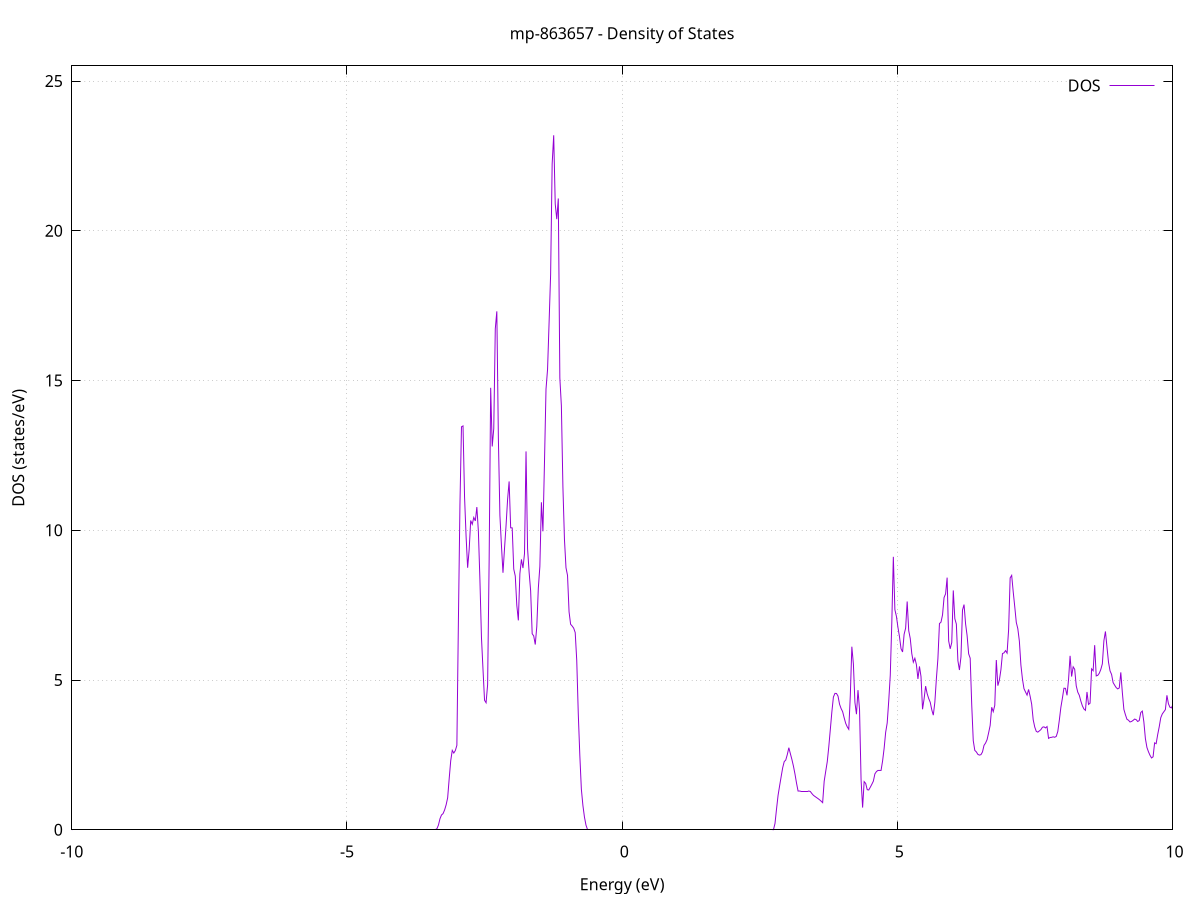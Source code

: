 set title 'mp-863657 - Density of States'
set xlabel 'Energy (eV)'
set ylabel 'DOS (states/eV)'
set grid
set xrange [-10:10]
set yrange [0:25.506]
set xzeroaxis lt -1
set terminal png size 800,600
set output 'mp-863657_dos_gnuplot.png'
plot '-' using 1:2 with lines title 'DOS'
-39.501100 0.000000
-39.473200 0.000000
-39.445300 0.000000
-39.417300 0.000000
-39.389400 0.000000
-39.361500 0.000000
-39.333600 0.000000
-39.305600 0.000000
-39.277700 0.000000
-39.249800 0.000000
-39.221900 0.000000
-39.193900 0.000000
-39.166000 0.000000
-39.138100 0.000000
-39.110200 0.000000
-39.082200 0.000000
-39.054300 0.000000
-39.026400 0.000000
-38.998500 0.000000
-38.970500 0.000000
-38.942600 0.000000
-38.914700 0.000000
-38.886800 0.000000
-38.858800 0.000000
-38.830900 0.000000
-38.803000 0.000000
-38.775100 0.000000
-38.747100 0.000000
-38.719200 0.000000
-38.691300 0.000000
-38.663400 0.000000
-38.635400 0.000000
-38.607500 0.000000
-38.579600 0.000000
-38.551700 0.000000
-38.523700 0.000000
-38.495800 0.000000
-38.467900 0.000000
-38.440000 0.000000
-38.412000 0.000000
-38.384100 0.000000
-38.356200 0.000000
-38.328300 0.000000
-38.300300 0.000000
-38.272400 0.000000
-38.244500 0.000000
-38.216600 0.000000
-38.188600 0.000000
-38.160700 0.000000
-38.132800 0.000000
-38.104900 0.000000
-38.076900 0.000000
-38.049000 0.000000
-38.021100 0.000000
-37.993200 0.000000
-37.965200 0.000000
-37.937300 0.000000
-37.909400 0.000000
-37.881500 0.000000
-37.853500 0.000000
-37.825600 0.000000
-37.797700 0.000000
-37.769800 0.000000
-37.741800 0.000000
-37.713900 0.000000
-37.686000 0.000000
-37.658100 0.000000
-37.630100 0.000000
-37.602200 0.000000
-37.574300 0.000000
-37.546400 0.000000
-37.518400 0.000000
-37.490500 0.000000
-37.462600 0.000000
-37.434700 0.000000
-37.406700 0.000000
-37.378800 0.000000
-37.350900 0.000000
-37.323000 0.000000
-37.295000 0.000000
-37.267100 0.000000
-37.239200 0.000000
-37.211300 0.000000
-37.183300 0.000000
-37.155400 0.000000
-37.127500 0.000000
-37.099600 0.000000
-37.071600 0.000000
-37.043700 0.000000
-37.015800 0.000000
-36.987900 0.000000
-36.959900 227.399100
-36.932000 54.353100
-36.904100 0.000000
-36.876100 0.000000
-36.848200 0.000000
-36.820300 0.000000
-36.792400 0.000000
-36.764400 0.000000
-36.736500 0.000000
-36.708600 0.000000
-36.680700 0.000000
-36.652700 0.000000
-36.624800 0.000000
-36.596900 0.000000
-36.569000 0.000000
-36.541000 0.000000
-36.513100 0.000000
-36.485200 0.000000
-36.457300 0.000000
-36.429300 0.000000
-36.401400 0.000000
-36.373500 0.000000
-36.345600 0.000000
-36.317600 0.000000
-36.289700 0.000000
-36.261800 0.000000
-36.233900 0.000000
-36.205900 0.000000
-36.178000 0.000000
-36.150100 0.000000
-36.122200 0.000000
-36.094200 0.000000
-36.066300 0.000000
-36.038400 0.000000
-36.010500 0.000000
-35.982500 0.000000
-35.954600 0.000000
-35.926700 0.000000
-35.898800 0.000000
-35.870800 0.000000
-35.842900 0.000000
-35.815000 0.000000
-35.787100 0.000000
-35.759100 0.000000
-35.731200 0.000000
-35.703300 0.000000
-35.675400 0.000000
-35.647400 0.000000
-35.619500 0.000000
-35.591600 0.000000
-35.563700 0.000000
-35.535700 0.000000
-35.507800 0.000000
-35.479900 0.000000
-35.452000 0.000000
-35.424000 0.000000
-35.396100 0.000000
-35.368200 0.000000
-35.340300 0.000000
-35.312300 0.000000
-35.284400 0.000000
-35.256500 0.000000
-35.228600 0.000000
-35.200600 0.000000
-35.172700 0.000000
-35.144800 0.000000
-35.116900 0.000000
-35.088900 0.000000
-35.061000 0.000000
-35.033100 0.000000
-35.005200 0.000000
-34.977200 0.000000
-34.949300 0.000000
-34.921400 0.000000
-34.893500 0.000000
-34.865500 0.000000
-34.837600 0.000000
-34.809700 0.000000
-34.781800 0.000000
-34.753800 0.000000
-34.725900 0.000000
-34.698000 0.000000
-34.670100 0.000000
-34.642100 0.000000
-34.614200 0.000000
-34.586300 0.000000
-34.558400 0.000000
-34.530400 0.000000
-34.502500 0.000000
-34.474600 0.000000
-34.446700 0.000000
-34.418700 0.000000
-34.390800 0.000000
-34.362900 0.000000
-34.335000 0.000000
-34.307000 0.000000
-34.279100 0.000000
-34.251200 0.000000
-34.223300 0.000000
-34.195300 0.000000
-34.167400 0.000000
-34.139500 0.000000
-34.111600 0.000000
-34.083600 0.000000
-34.055700 0.000000
-34.027800 0.000000
-33.999900 0.000000
-33.971900 0.000000
-33.944000 0.000000
-33.916100 0.000000
-33.888200 0.000000
-33.860200 0.000000
-33.832300 0.000000
-33.804400 0.000000
-33.776500 0.000000
-33.748500 0.000000
-33.720600 0.000000
-33.692700 0.000000
-33.664800 0.000000
-33.636800 0.000000
-33.608900 0.000000
-33.581000 0.000000
-33.553100 0.000000
-33.525100 0.000000
-33.497200 0.000000
-33.469300 0.000000
-33.441400 0.000000
-33.413400 0.000000
-33.385500 0.000000
-33.357600 0.000000
-33.329700 0.000000
-33.301700 0.000000
-33.273800 0.000000
-33.245900 0.000000
-33.218000 0.000000
-33.190000 0.000000
-33.162100 0.000000
-33.134200 0.000000
-33.106300 0.000000
-33.078300 0.000000
-33.050400 0.000000
-33.022500 0.000000
-32.994600 0.000000
-32.966600 0.000000
-32.938700 0.000000
-32.910800 0.000000
-32.882900 0.000000
-32.854900 0.000000
-32.827000 0.000000
-32.799100 0.000000
-32.771200 0.000000
-32.743200 0.000000
-32.715300 0.000000
-32.687400 0.000000
-32.659500 0.000000
-32.631500 0.000000
-32.603600 0.000000
-32.575700 0.000000
-32.547800 0.000000
-32.519800 0.000000
-32.491900 0.000000
-32.464000 0.000000
-32.436100 0.000000
-32.408100 0.000000
-32.380200 0.000000
-32.352300 0.000000
-32.324400 0.000000
-32.296400 0.000000
-32.268500 0.000000
-32.240600 0.000000
-32.212700 0.000000
-32.184700 0.000000
-32.156800 0.000000
-32.128900 0.000000
-32.101000 0.000000
-32.073000 0.000000
-32.045100 0.000000
-32.017200 0.000000
-31.989300 0.000000
-31.961300 0.000000
-31.933400 0.000000
-31.905500 0.000000
-31.877600 0.000000
-31.849600 0.000000
-31.821700 0.000000
-31.793800 0.000000
-31.765900 0.000000
-31.737900 0.000000
-31.710000 0.000000
-31.682100 0.000000
-31.654200 0.000000
-31.626200 0.000000
-31.598300 0.000000
-31.570400 0.000000
-31.542500 0.000000
-31.514500 0.000000
-31.486600 0.000000
-31.458700 0.000000
-31.430800 0.000000
-31.402800 0.000000
-31.374900 0.000000
-31.347000 0.000000
-31.319100 0.000000
-31.291100 0.000000
-31.263200 0.000000
-31.235300 0.000000
-31.207400 0.000000
-31.179400 0.000000
-31.151500 0.000000
-31.123600 0.000000
-31.095700 0.000000
-31.067700 0.000000
-31.039800 0.000000
-31.011900 0.000000
-30.984000 0.000000
-30.956000 0.000000
-30.928100 0.000000
-30.900200 0.000000
-30.872300 0.000000
-30.844300 0.000000
-30.816400 0.000000
-30.788500 0.000000
-30.760600 0.000000
-30.732600 0.000000
-30.704700 0.000000
-30.676800 0.000000
-30.648900 0.000000
-30.620900 0.000000
-30.593000 0.000000
-30.565100 0.000000
-30.537200 0.000000
-30.509200 0.000000
-30.481300 0.000000
-30.453400 0.000000
-30.425500 0.000000
-30.397500 0.000000
-30.369600 0.000000
-30.341700 0.000000
-30.313800 0.000000
-30.285800 0.000000
-30.257900 0.000000
-30.230000 0.000000
-30.202100 0.000000
-30.174100 0.000000
-30.146200 0.000000
-30.118300 0.000000
-30.090400 0.000000
-30.062400 0.000000
-30.034500 0.000000
-30.006600 0.000000
-29.978700 0.000000
-29.950700 0.000000
-29.922800 0.000000
-29.894900 0.000000
-29.867000 0.000000
-29.839000 0.000000
-29.811100 0.000000
-29.783200 0.000000
-29.755300 0.000000
-29.727300 0.000000
-29.699400 0.000000
-29.671500 0.000000
-29.643500 0.000000
-29.615600 0.000000
-29.587700 0.000000
-29.559800 0.000000
-29.531800 0.000000
-29.503900 0.000000
-29.476000 0.000000
-29.448100 0.000000
-29.420100 0.000000
-29.392200 0.000000
-29.364300 0.000000
-29.336400 0.000000
-29.308400 0.000000
-29.280500 0.000000
-29.252600 0.000000
-29.224700 0.000000
-29.196700 0.000000
-29.168800 0.000000
-29.140900 0.000000
-29.113000 0.000000
-29.085000 0.000000
-29.057100 0.000000
-29.029200 0.000000
-29.001300 0.000000
-28.973300 0.000000
-28.945400 0.000000
-28.917500 0.000000
-28.889600 0.000000
-28.861600 0.000000
-28.833700 0.000000
-28.805800 0.000000
-28.777900 0.000000
-28.749900 0.000000
-28.722000 0.000000
-28.694100 0.000000
-28.666200 0.000000
-28.638200 0.000000
-28.610300 0.000000
-28.582400 0.000000
-28.554500 0.000000
-28.526500 0.000000
-28.498600 0.000000
-28.470700 0.000000
-28.442800 0.000000
-28.414800 0.000000
-28.386900 0.000000
-28.359000 0.000000
-28.331100 0.000000
-28.303100 0.000000
-28.275200 0.000000
-28.247300 0.000000
-28.219400 0.000000
-28.191400 0.000000
-28.163500 0.000000
-28.135600 0.000000
-28.107700 0.000000
-28.079700 0.000000
-28.051800 0.000000
-28.023900 0.000000
-27.996000 0.000000
-27.968000 0.000000
-27.940100 0.000000
-27.912200 0.000000
-27.884300 0.000000
-27.856300 0.000000
-27.828400 0.000000
-27.800500 0.000000
-27.772600 0.000000
-27.744600 0.000000
-27.716700 0.000000
-27.688800 0.000000
-27.660900 0.000000
-27.632900 0.000000
-27.605000 0.000000
-27.577100 0.000000
-27.549200 0.000000
-27.521200 0.000000
-27.493300 0.000000
-27.465400 0.000000
-27.437500 0.000000
-27.409500 0.000000
-27.381600 0.000000
-27.353700 0.000000
-27.325800 0.000000
-27.297800 0.000000
-27.269900 0.000000
-27.242000 0.000000
-27.214100 0.000000
-27.186100 0.000000
-27.158200 0.000000
-27.130300 0.000000
-27.102400 0.000000
-27.074400 0.000000
-27.046500 0.000000
-27.018600 0.000000
-26.990700 0.000000
-26.962700 0.000000
-26.934800 0.000000
-26.906900 0.000000
-26.879000 0.000000
-26.851000 0.000000
-26.823100 0.000000
-26.795200 0.000000
-26.767300 0.000000
-26.739300 0.000000
-26.711400 0.000000
-26.683500 0.000000
-26.655600 0.000000
-26.627600 0.000000
-26.599700 0.000000
-26.571800 0.000000
-26.543900 0.000000
-26.515900 0.000000
-26.488000 0.000000
-26.460100 0.000000
-26.432200 0.000000
-26.404200 0.000000
-26.376300 0.000000
-26.348400 0.000000
-26.320500 0.000000
-26.292500 0.000000
-26.264600 0.000000
-26.236700 0.000000
-26.208800 0.000000
-26.180800 0.000000
-26.152900 0.000000
-26.125000 0.000000
-26.097100 0.000000
-26.069100 0.000000
-26.041200 0.000000
-26.013300 0.000000
-25.985400 0.000000
-25.957400 0.000000
-25.929500 0.000000
-25.901600 0.000000
-25.873700 0.000000
-25.845700 0.000000
-25.817800 0.000000
-25.789900 0.000000
-25.762000 0.000000
-25.734000 0.000000
-25.706100 0.000000
-25.678200 0.000000
-25.650300 0.000000
-25.622300 0.000000
-25.594400 0.000000
-25.566500 0.000000
-25.538600 0.000000
-25.510600 0.000000
-25.482700 0.000000
-25.454800 0.000000
-25.426900 0.000000
-25.398900 0.000000
-25.371000 0.000000
-25.343100 0.000000
-25.315200 0.000000
-25.287200 0.000000
-25.259300 0.000000
-25.231400 0.000000
-25.203500 0.000000
-25.175500 0.000000
-25.147600 0.000000
-25.119700 0.000000
-25.091800 0.000000
-25.063800 0.000000
-25.035900 0.000000
-25.008000 0.000000
-24.980100 0.000000
-24.952100 0.000000
-24.924200 0.000000
-24.896300 0.000000
-24.868400 0.000000
-24.840400 0.000000
-24.812500 0.000000
-24.784600 0.000000
-24.756700 0.000000
-24.728700 0.000000
-24.700800 0.000000
-24.672900 0.000000
-24.645000 0.000000
-24.617000 0.000000
-24.589100 0.000000
-24.561200 0.000000
-24.533300 0.000000
-24.505300 0.000000
-24.477400 0.000000
-24.449500 0.000000
-24.421600 0.000000
-24.393600 0.000000
-24.365700 0.000000
-24.337800 0.000000
-24.309900 0.000000
-24.281900 0.000000
-24.254000 0.000000
-24.226100 0.000000
-24.198200 0.000000
-24.170200 0.000000
-24.142300 0.000000
-24.114400 0.000000
-24.086500 0.000000
-24.058500 0.000000
-24.030600 0.000000
-24.002700 0.000000
-23.974800 0.000000
-23.946800 0.000000
-23.918900 0.000000
-23.891000 0.000000
-23.863100 0.000000
-23.835100 0.000000
-23.807200 0.000000
-23.779300 0.000000
-23.751400 0.000000
-23.723400 0.000000
-23.695500 0.000000
-23.667600 0.000000
-23.639700 0.000000
-23.611700 0.000000
-23.583800 0.000000
-23.555900 0.000000
-23.528000 0.000000
-23.500000 0.000000
-23.472100 0.000000
-23.444200 0.000000
-23.416300 0.000000
-23.388300 0.000000
-23.360400 0.000000
-23.332500 0.000000
-23.304600 0.000000
-23.276600 0.000000
-23.248700 0.000000
-23.220800 0.000000
-23.192900 0.000000
-23.164900 0.000000
-23.137000 0.000000
-23.109100 0.000000
-23.081200 0.000000
-23.053200 0.000000
-23.025300 0.000000
-22.997400 0.000000
-22.969500 0.000000
-22.941500 0.000000
-22.913600 0.000000
-22.885700 0.000000
-22.857800 0.000000
-22.829800 0.000000
-22.801900 0.000000
-22.774000 0.000000
-22.746100 0.000000
-22.718100 0.000000
-22.690200 0.000000
-22.662300 0.000000
-22.634400 0.000000
-22.606400 0.000000
-22.578500 0.000000
-22.550600 0.000000
-22.522700 0.000000
-22.494700 0.000000
-22.466800 0.000000
-22.438900 0.000000
-22.411000 0.000000
-22.383000 0.000000
-22.355100 0.000000
-22.327200 0.000000
-22.299200 0.000000
-22.271300 0.000000
-22.243400 0.000000
-22.215500 0.000000
-22.187500 0.000000
-22.159600 0.000000
-22.131700 0.000000
-22.103800 0.000000
-22.075800 0.000000
-22.047900 0.000000
-22.020000 0.000000
-21.992100 0.000000
-21.964100 0.000000
-21.936200 0.000000
-21.908300 0.000000
-21.880400 0.000000
-21.852400 0.000000
-21.824500 0.000000
-21.796600 0.000000
-21.768700 0.000000
-21.740700 0.000000
-21.712800 0.000000
-21.684900 0.000000
-21.657000 0.000000
-21.629000 0.000000
-21.601100 0.000000
-21.573200 0.000000
-21.545300 0.000000
-21.517300 0.000000
-21.489400 0.000000
-21.461500 0.000000
-21.433600 0.000000
-21.405600 0.000000
-21.377700 0.000000
-21.349800 0.000000
-21.321900 0.000000
-21.293900 0.000000
-21.266000 0.000000
-21.238100 0.000000
-21.210200 0.000000
-21.182200 0.000000
-21.154300 0.000000
-21.126400 0.000000
-21.098500 0.000000
-21.070500 0.000000
-21.042600 0.000000
-21.014700 0.000000
-20.986800 0.000000
-20.958800 0.000000
-20.930900 0.000000
-20.903000 0.000000
-20.875100 0.000000
-20.847100 0.000000
-20.819200 0.000000
-20.791300 0.000000
-20.763400 0.000000
-20.735400 0.000000
-20.707500 0.000000
-20.679600 0.000000
-20.651700 0.000000
-20.623700 0.000000
-20.595800 0.000000
-20.567900 0.000000
-20.540000 0.000000
-20.512000 0.000000
-20.484100 0.000000
-20.456200 0.000000
-20.428300 0.000000
-20.400300 0.000000
-20.372400 0.000000
-20.344500 0.000000
-20.316600 0.000000
-20.288600 0.000000
-20.260700 0.000000
-20.232800 0.000000
-20.204900 0.000000
-20.176900 0.000000
-20.149000 0.000000
-20.121100 0.000000
-20.093200 0.000000
-20.065200 0.000000
-20.037300 0.000000
-20.009400 0.000000
-19.981500 0.000000
-19.953500 0.000000
-19.925600 0.000000
-19.897700 0.000000
-19.869800 0.000000
-19.841800 0.000000
-19.813900 0.000000
-19.786000 0.000000
-19.758100 0.000000
-19.730100 0.000000
-19.702200 0.000000
-19.674300 0.000000
-19.646400 0.000000
-19.618400 0.000000
-19.590500 0.000000
-19.562600 0.000000
-19.534700 0.000000
-19.506700 0.000000
-19.478800 0.000000
-19.450900 0.000000
-19.423000 0.000000
-19.395000 0.000000
-19.367100 0.000000
-19.339200 0.000000
-19.311300 0.000000
-19.283300 0.000000
-19.255400 0.000000
-19.227500 0.000000
-19.199600 0.000000
-19.171600 0.000000
-19.143700 0.000000
-19.115800 0.000000
-19.087900 0.000000
-19.059900 0.000000
-19.032000 0.000000
-19.004100 0.000000
-18.976200 0.000000
-18.948200 0.000000
-18.920300 0.000000
-18.892400 0.000000
-18.864500 0.000000
-18.836500 0.000000
-18.808600 0.000000
-18.780700 0.000000
-18.752800 0.000000
-18.724800 0.000000
-18.696900 0.000000
-18.669000 0.000000
-18.641100 0.000000
-18.613100 0.000000
-18.585200 0.000000
-18.557300 0.000000
-18.529400 0.000000
-18.501400 0.000000
-18.473500 0.000000
-18.445600 0.000000
-18.417700 0.000000
-18.389700 0.000000
-18.361800 0.000000
-18.333900 0.000000
-18.306000 0.000000
-18.278000 0.000000
-18.250100 0.000000
-18.222200 0.000000
-18.194300 0.000000
-18.166300 0.000000
-18.138400 0.000000
-18.110500 0.000000
-18.082600 0.000000
-18.054600 0.000000
-18.026700 0.000000
-17.998800 0.000000
-17.970900 0.000000
-17.942900 0.000000
-17.915000 0.000000
-17.887100 0.000000
-17.859200 0.000000
-17.831200 0.000000
-17.803300 0.000000
-17.775400 0.000000
-17.747500 0.000000
-17.719500 0.000000
-17.691600 25.917800
-17.663700 27.038800
-17.635800 38.646900
-17.607800 46.377800
-17.579900 8.232600
-17.552000 20.113800
-17.524100 36.858000
-17.496100 28.738800
-17.468200 28.228400
-17.440300 0.000000
-17.412400 21.887400
-17.384400 25.129000
-17.356500 4.271400
-17.328600 4.271200
-17.300700 4.271100
-17.272700 3.660100
-17.244800 3.597200
-17.216900 3.597400
-17.189000 3.597500
-17.161000 3.597700
-17.133100 3.597800
-17.105200 4.423500
-17.077300 4.770000
-17.049300 4.770100
-17.021400 4.770100
-16.993500 4.770200
-16.965600 12.768700
-16.937600 12.768400
-16.909700 0.000000
-16.881800 0.000000
-16.853900 0.000000
-16.825900 0.000000
-16.798000 0.000000
-16.770100 0.000000
-16.742200 0.000000
-16.714200 0.000000
-16.686300 0.000000
-16.658400 0.000000
-16.630500 0.000000
-16.602500 0.000000
-16.574600 0.000000
-16.546700 0.000000
-16.518800 0.000000
-16.490800 0.000000
-16.462900 0.000000
-16.435000 0.000000
-16.407100 0.000000
-16.379100 0.000000
-16.351200 0.000000
-16.323300 0.000000
-16.295400 0.000000
-16.267400 0.000000
-16.239500 0.000000
-16.211600 0.000000
-16.183700 0.000000
-16.155700 0.000000
-16.127800 0.000000
-16.099900 0.000000
-16.072000 0.000000
-16.044000 0.000000
-16.016100 0.000000
-15.988200 0.000000
-15.960300 0.000000
-15.932300 0.000000
-15.904400 0.000000
-15.876500 0.000000
-15.848600 0.000000
-15.820600 0.000000
-15.792700 0.000000
-15.764800 0.000000
-15.736900 0.000000
-15.708900 0.000000
-15.681000 0.000000
-15.653100 0.000000
-15.625200 0.000000
-15.597200 0.000000
-15.569300 0.000000
-15.541400 0.000000
-15.513500 0.000000
-15.485500 0.000000
-15.457600 0.000000
-15.429700 0.000000
-15.401800 0.000000
-15.373800 0.000000
-15.345900 0.000000
-15.318000 0.000000
-15.290100 0.000000
-15.262100 0.000000
-15.234200 0.000000
-15.206300 0.000000
-15.178400 0.000000
-15.150400 0.000000
-15.122500 0.000000
-15.094600 0.000000
-15.066700 0.000000
-15.038700 0.000000
-15.010800 0.000000
-14.982900 0.000000
-14.954900 0.000000
-14.927000 0.000000
-14.899100 0.000000
-14.871200 0.000000
-14.843200 0.000000
-14.815300 0.000000
-14.787400 0.000000
-14.759500 0.000000
-14.731500 0.000000
-14.703600 0.000000
-14.675700 0.000000
-14.647800 0.000000
-14.619800 0.000000
-14.591900 0.000000
-14.564000 0.000000
-14.536100 0.000000
-14.508100 0.000000
-14.480200 0.000000
-14.452300 0.000000
-14.424400 0.000000
-14.396400 0.000000
-14.368500 0.000000
-14.340600 0.000000
-14.312700 0.000000
-14.284700 0.000000
-14.256800 0.000000
-14.228900 0.000000
-14.201000 0.000000
-14.173000 0.000000
-14.145100 0.000000
-14.117200 0.000000
-14.089300 0.000000
-14.061300 0.000000
-14.033400 0.000000
-14.005500 0.000000
-13.977600 0.000000
-13.949600 0.000000
-13.921700 0.000000
-13.893800 0.000000
-13.865900 0.000000
-13.837900 0.000000
-13.810000 0.000000
-13.782100 0.000000
-13.754200 0.000000
-13.726200 0.000000
-13.698300 0.377200
-13.670400 1.053800
-13.642500 1.512600
-13.614500 3.113000
-13.586600 5.056600
-13.558700 4.723400
-13.530800 5.185900
-13.502800 5.541700
-13.474900 6.499700
-13.447000 8.566600
-13.419100 28.676300
-13.391100 21.512800
-13.363200 18.474100
-13.335300 16.740700
-13.307400 18.349700
-13.279400 8.214100
-13.251500 4.888200
-13.223600 13.806700
-13.195700 18.832000
-13.167700 24.663300
-13.139800 28.378400
-13.111900 20.886100
-13.084000 16.984300
-13.056000 7.188000
-13.028100 7.126100
-13.000200 4.663400
-12.972300 0.000000
-12.944300 0.000000
-12.916400 0.000000
-12.888500 0.000000
-12.860600 0.000000
-12.832600 0.000000
-12.804700 0.000000
-12.776800 0.000000
-12.748900 0.000000
-12.720900 0.000000
-12.693000 0.000000
-12.665100 0.000000
-12.637200 0.000000
-12.609200 0.000000
-12.581300 0.000000
-12.553400 0.000000
-12.525500 0.000000
-12.497500 0.000000
-12.469600 0.000000
-12.441700 0.000000
-12.413800 0.000000
-12.385800 0.000000
-12.357900 0.000000
-12.330000 0.000000
-12.302100 0.000000
-12.274100 0.000000
-12.246200 0.000000
-12.218300 0.000000
-12.190400 0.000000
-12.162400 0.000000
-12.134500 0.000000
-12.106600 0.000000
-12.078700 0.000000
-12.050700 0.000000
-12.022800 0.000000
-11.994900 0.000000
-11.967000 0.000000
-11.939000 0.000000
-11.911100 0.000000
-11.883200 0.000000
-11.855300 0.000000
-11.827300 0.000000
-11.799400 0.000000
-11.771500 0.000000
-11.743600 0.000000
-11.715600 0.000000
-11.687700 0.000000
-11.659800 0.000000
-11.631900 0.000000
-11.603900 0.000000
-11.576000 0.000000
-11.548100 0.000000
-11.520200 0.000000
-11.492200 0.000000
-11.464300 0.000000
-11.436400 0.000000
-11.408500 0.000000
-11.380500 0.000000
-11.352600 0.000000
-11.324700 0.000000
-11.296800 0.000000
-11.268800 0.000000
-11.240900 0.000000
-11.213000 0.000000
-11.185100 0.000000
-11.157100 0.000000
-11.129200 0.000000
-11.101300 0.000000
-11.073400 0.000000
-11.045400 0.000000
-11.017500 0.000000
-10.989600 0.000000
-10.961700 0.000000
-10.933700 0.000000
-10.905800 0.000000
-10.877900 0.000000
-10.850000 0.000000
-10.822000 0.000000
-10.794100 0.000000
-10.766200 0.000000
-10.738300 0.000000
-10.710300 0.000000
-10.682400 0.000000
-10.654500 0.000000
-10.626600 0.000000
-10.598600 0.000000
-10.570700 0.000000
-10.542800 0.000000
-10.514900 0.000000
-10.486900 0.000000
-10.459000 0.000000
-10.431100 0.000000
-10.403200 0.000000
-10.375200 0.000000
-10.347300 0.000000
-10.319400 0.000000
-10.291500 0.000000
-10.263500 0.000000
-10.235600 0.000000
-10.207700 0.000000
-10.179800 0.000000
-10.151800 0.000000
-10.123900 0.000000
-10.096000 0.000000
-10.068100 0.000000
-10.040100 0.000000
-10.012200 0.000000
-9.984300 0.000000
-9.956400 0.000000
-9.928400 0.000000
-9.900500 0.000000
-9.872600 0.000000
-9.844700 0.000000
-9.816700 0.000000
-9.788800 0.000000
-9.760900 0.000000
-9.733000 0.000000
-9.705000 0.000000
-9.677100 0.000000
-9.649200 0.000000
-9.621300 0.000000
-9.593300 0.000000
-9.565400 0.000000
-9.537500 0.000000
-9.509600 0.000000
-9.481600 0.000000
-9.453700 0.000000
-9.425800 0.000000
-9.397900 0.000000
-9.369900 0.000000
-9.342000 0.000000
-9.314100 0.000000
-9.286200 0.000000
-9.258200 0.000000
-9.230300 0.000000
-9.202400 0.000000
-9.174500 0.000000
-9.146500 0.000000
-9.118600 0.000000
-9.090700 0.000000
-9.062800 0.000000
-9.034800 0.000000
-9.006900 0.000000
-8.979000 0.000000
-8.951100 0.000000
-8.923100 0.000000
-8.895200 0.000000
-8.867300 0.000000
-8.839400 0.000000
-8.811400 0.000000
-8.783500 0.000000
-8.755600 0.000000
-8.727700 0.000000
-8.699700 0.000000
-8.671800 0.000000
-8.643900 0.000000
-8.616000 0.000000
-8.588000 0.000000
-8.560100 0.000000
-8.532200 0.000000
-8.504300 0.000000
-8.476300 0.000000
-8.448400 0.000000
-8.420500 0.000000
-8.392600 0.000000
-8.364600 0.000000
-8.336700 0.000000
-8.308800 0.000000
-8.280900 0.000000
-8.252900 0.000000
-8.225000 0.000000
-8.197100 0.000000
-8.169200 0.000000
-8.141200 0.000000
-8.113300 0.000000
-8.085400 0.000000
-8.057500 0.000000
-8.029500 0.000000
-8.001600 0.000000
-7.973700 0.000000
-7.945800 0.000000
-7.917800 0.000000
-7.889900 0.000000
-7.862000 0.000000
-7.834100 0.000000
-7.806100 0.000000
-7.778200 0.000000
-7.750300 0.000000
-7.722300 0.000000
-7.694400 0.000000
-7.666500 0.000000
-7.638600 0.000000
-7.610600 0.000000
-7.582700 0.000000
-7.554800 0.000000
-7.526900 0.000000
-7.498900 0.000000
-7.471000 0.000000
-7.443100 0.000000
-7.415200 0.000000
-7.387200 0.000000
-7.359300 0.000000
-7.331400 0.000000
-7.303500 0.000000
-7.275500 0.000000
-7.247600 0.000000
-7.219700 0.000000
-7.191800 0.000000
-7.163800 0.000000
-7.135900 0.000000
-7.108000 0.000000
-7.080100 0.000000
-7.052100 0.000000
-7.024200 0.000000
-6.996300 0.000000
-6.968400 0.000000
-6.940400 0.000000
-6.912500 0.000000
-6.884600 0.000000
-6.856700 0.000000
-6.828700 0.000000
-6.800800 0.000000
-6.772900 0.000000
-6.745000 0.000000
-6.717000 0.000000
-6.689100 0.000000
-6.661200 0.000000
-6.633300 0.000000
-6.605300 0.000000
-6.577400 0.000000
-6.549500 0.000000
-6.521600 0.000000
-6.493600 0.000000
-6.465700 0.000000
-6.437800 0.000000
-6.409900 0.000000
-6.381900 0.000000
-6.354000 0.000000
-6.326100 0.000000
-6.298200 0.000000
-6.270200 0.000000
-6.242300 0.000000
-6.214400 0.000000
-6.186500 0.000000
-6.158500 0.000000
-6.130600 0.000000
-6.102700 0.000000
-6.074800 0.000000
-6.046800 0.000000
-6.018900 0.000000
-5.991000 0.000000
-5.963100 0.000000
-5.935100 0.000000
-5.907200 0.000000
-5.879300 0.000000
-5.851400 0.000000
-5.823400 0.000000
-5.795500 0.000000
-5.767600 0.000000
-5.739700 0.000000
-5.711700 0.000000
-5.683800 0.000000
-5.655900 0.000000
-5.628000 0.000000
-5.600000 0.000000
-5.572100 0.000000
-5.544200 0.000000
-5.516300 0.000000
-5.488300 0.000000
-5.460400 0.000000
-5.432500 0.000000
-5.404600 0.000000
-5.376600 0.000000
-5.348700 0.000000
-5.320800 0.000000
-5.292900 0.000000
-5.264900 0.000000
-5.237000 0.000000
-5.209100 0.000000
-5.181200 0.000000
-5.153200 0.000000
-5.125300 0.000000
-5.097400 0.000000
-5.069500 0.000000
-5.041500 0.000000
-5.013600 0.000000
-4.985700 0.000000
-4.957800 0.000000
-4.929800 0.000000
-4.901900 0.000000
-4.874000 0.000000
-4.846100 0.000000
-4.818100 0.000000
-4.790200 0.000000
-4.762300 0.000000
-4.734400 0.000000
-4.706400 0.000000
-4.678500 0.000000
-4.650600 0.000000
-4.622700 0.000000
-4.594700 0.000000
-4.566800 0.000000
-4.538900 0.000000
-4.511000 0.000000
-4.483000 0.000000
-4.455100 0.000000
-4.427200 0.000000
-4.399300 0.000000
-4.371300 0.000000
-4.343400 0.000000
-4.315500 0.000000
-4.287600 0.000000
-4.259600 0.000000
-4.231700 0.000000
-4.203800 0.000000
-4.175900 0.000000
-4.147900 0.000000
-4.120000 0.000000
-4.092100 0.000000
-4.064200 0.000000
-4.036200 0.000000
-4.008300 0.000000
-3.980400 0.000000
-3.952500 0.000000
-3.924500 0.000000
-3.896600 0.000000
-3.868700 0.000000
-3.840800 0.000000
-3.812800 0.000000
-3.784900 0.000000
-3.757000 0.000000
-3.729100 0.000000
-3.701100 0.000000
-3.673200 0.000000
-3.645300 0.000000
-3.617400 0.000000
-3.589400 0.000000
-3.561500 0.000000
-3.533600 0.000000
-3.505700 0.000000
-3.477700 0.000000
-3.449800 0.000000
-3.421900 0.000000
-3.394000 0.000000
-3.366000 0.034100
-3.338100 0.155000
-3.310200 0.367000
-3.282300 0.493900
-3.254300 0.538800
-3.226400 0.659200
-3.198500 0.830600
-3.170600 1.067200
-3.142600 1.708300
-3.114700 2.307600
-3.086800 2.650700
-3.058900 2.562500
-3.030900 2.646200
-3.003000 2.819500
-2.975100 6.985700
-2.947200 10.855000
-2.919200 13.455500
-2.891300 13.484200
-2.863400 11.110200
-2.835500 9.796200
-2.807500 8.748800
-2.779600 9.352700
-2.751700 10.325700
-2.723800 10.199800
-2.695800 10.427600
-2.667900 10.313100
-2.640000 10.774900
-2.612100 9.962300
-2.584100 8.333800
-2.556200 6.418800
-2.528300 5.353200
-2.500400 4.324700
-2.472400 4.241200
-2.444500 4.841300
-2.416600 9.004800
-2.388700 14.757400
-2.360700 12.798200
-2.332800 13.392700
-2.304900 16.727400
-2.277000 17.310300
-2.249000 13.074500
-2.221100 10.494700
-2.193200 9.495700
-2.165300 8.581300
-2.137300 9.388500
-2.109400 10.156100
-2.081500 11.026200
-2.053600 11.631700
-2.025600 10.082600
-1.997700 10.079800
-1.969800 8.707400
-1.941900 8.472100
-1.913900 7.493400
-1.886000 6.992000
-1.858100 8.551500
-1.830200 9.028300
-1.802200 8.738900
-1.774300 9.218200
-1.746400 12.634100
-1.718500 9.381000
-1.690500 8.604700
-1.662600 7.976800
-1.634700 6.545600
-1.606800 6.471500
-1.578800 6.184900
-1.550900 6.787900
-1.523000 8.065700
-1.495100 8.791500
-1.467100 10.934800
-1.439200 9.966500
-1.411300 12.250500
-1.383400 14.711800
-1.355400 15.369100
-1.327500 16.934400
-1.299600 18.536500
-1.271700 22.235000
-1.243700 23.187600
-1.215800 20.895200
-1.187900 20.387400
-1.160000 21.078900
-1.132000 15.085300
-1.104100 14.154800
-1.076200 11.441200
-1.048300 9.697400
-1.020300 8.749100
-0.992400 8.492900
-0.964500 7.276600
-0.936600 6.863000
-0.908600 6.803800
-0.880700 6.732400
-0.852800 6.583900
-0.824900 5.649900
-0.796900 3.864800
-0.769000 2.484500
-0.741100 1.355600
-0.713200 0.816800
-0.685200 0.427200
-0.657300 0.156800
-0.629400 0.000000
-0.601500 0.000000
-0.573500 0.000000
-0.545600 0.000000
-0.517700 0.000000
-0.489800 0.000000
-0.461800 0.000000
-0.433900 0.000000
-0.406000 0.000000
-0.378000 0.000000
-0.350100 0.000000
-0.322200 0.000000
-0.294300 0.000000
-0.266300 0.000000
-0.238400 0.000000
-0.210500 0.000000
-0.182600 0.000000
-0.154600 0.000000
-0.126700 0.000000
-0.098800 0.000000
-0.070900 0.000000
-0.042900 0.000000
-0.015000 0.000000
0.012900 0.000000
0.040800 0.000000
0.068800 0.000000
0.096700 0.000000
0.124600 0.000000
0.152500 0.000000
0.180500 0.000000
0.208400 0.000000
0.236300 0.000000
0.264200 0.000000
0.292200 0.000000
0.320100 0.000000
0.348000 0.000000
0.375900 0.000000
0.403900 0.000000
0.431800 0.000000
0.459700 0.000000
0.487600 0.000000
0.515600 0.000000
0.543500 0.000000
0.571400 0.000000
0.599300 0.000000
0.627300 0.000000
0.655200 0.000000
0.683100 0.000000
0.711000 0.000000
0.739000 0.000000
0.766900 0.000000
0.794800 0.000000
0.822700 0.000000
0.850700 0.000000
0.878600 0.000000
0.906500 0.000000
0.934400 0.000000
0.962400 0.000000
0.990300 0.000000
1.018200 0.000000
1.046100 0.000000
1.074100 0.000000
1.102000 0.000000
1.129900 0.000000
1.157800 0.000000
1.185800 0.000000
1.213700 0.000000
1.241600 0.000000
1.269500 0.000000
1.297500 0.000000
1.325400 0.000000
1.353300 0.000000
1.381200 0.000000
1.409200 0.000000
1.437100 0.000000
1.465000 0.000000
1.492900 0.000000
1.520900 0.000000
1.548800 0.000000
1.576700 0.000000
1.604600 0.000000
1.632600 0.000000
1.660500 0.000000
1.688400 0.000000
1.716300 0.000000
1.744300 0.000000
1.772200 0.000000
1.800100 0.000000
1.828000 0.000000
1.856000 0.000000
1.883900 0.000000
1.911800 0.000000
1.939700 0.000000
1.967700 0.000000
1.995600 0.000000
2.023500 0.000000
2.051400 0.000000
2.079400 0.000000
2.107300 0.000000
2.135200 0.000000
2.163100 0.000000
2.191100 0.000000
2.219000 0.000000
2.246900 0.000000
2.274800 0.000000
2.302800 0.000000
2.330700 0.000000
2.358600 0.000000
2.386500 0.000000
2.414500 0.000000
2.442400 0.000000
2.470300 0.000000
2.498200 0.000000
2.526200 0.000000
2.554100 0.000000
2.582000 0.000000
2.609900 0.000000
2.637900 0.000000
2.665800 0.000000
2.693700 0.000000
2.721600 0.000000
2.749600 0.003200
2.777500 0.212000
2.805400 0.698500
2.833300 1.150800
2.861300 1.467800
2.889200 1.772800
2.917100 2.071100
2.945000 2.275900
2.973000 2.329300
3.000900 2.511500
3.028800 2.739700
3.056700 2.540100
3.084700 2.345700
3.112600 2.123500
3.140500 1.860200
3.168400 1.559000
3.196400 1.294100
3.224300 1.294000
3.252200 1.293900
3.280100 1.293900
3.308100 1.293800
3.336000 1.293700
3.363900 1.293600
3.391800 1.293500
3.419800 1.277600
3.447700 1.208900
3.475600 1.150300
3.503500 1.112500
3.531500 1.075900
3.559400 1.040600
3.587300 1.001200
3.615200 0.955900
3.643200 0.905800
3.671100 1.620700
3.699000 1.951300
3.726900 2.272200
3.754900 2.777500
3.782800 3.352400
3.810700 3.937200
3.838600 4.431200
3.866600 4.554500
3.894500 4.550700
3.922400 4.462800
3.950300 4.191900
3.978300 4.049000
4.006200 3.944400
4.034100 3.739700
4.062000 3.553300
4.090000 3.437200
4.117900 3.354500
4.145800 4.485300
4.173700 6.112500
4.201700 5.536500
4.229600 4.252700
4.257500 3.859300
4.285400 4.663800
4.313400 4.009800
4.341300 1.671900
4.369200 0.740700
4.397100 1.607400
4.425100 1.548900
4.453000 1.338200
4.480900 1.328600
4.508800 1.420300
4.536800 1.518200
4.564700 1.623900
4.592600 1.866700
4.620500 1.943800
4.648500 1.982300
4.676400 1.980800
4.704300 1.981600
4.732200 2.295200
4.760200 2.716500
4.788100 3.253400
4.816000 3.565700
4.843900 4.304000
4.871900 5.160800
4.899800 6.916700
4.927700 9.114700
4.955600 7.349300
4.983600 7.126200
5.011500 6.758000
5.039400 6.444900
5.067300 6.045600
5.095300 5.936700
5.123200 6.525600
5.151100 6.733800
5.179000 7.622600
5.207000 6.649100
5.234900 6.386900
5.262800 5.882600
5.290700 5.595800
5.318700 5.726400
5.346600 5.516000
5.374500 5.036700
5.402400 5.455100
5.430400 5.113600
5.458300 4.023900
5.486200 4.367400
5.514100 4.796500
5.542100 4.544300
5.570000 4.383000
5.597900 4.257300
5.625800 4.007300
5.653800 3.826800
5.681700 4.254000
5.709600 5.038300
5.737500 5.713600
5.765500 6.884900
5.793400 6.931900
5.821300 7.172800
5.849200 7.753600
5.877200 7.877100
5.905100 8.419600
5.933000 6.304800
5.960900 6.041900
5.988900 6.250800
6.016800 7.991200
6.044700 7.049900
6.072600 6.868000
6.100600 5.645600
6.128500 5.334900
6.156400 5.772500
6.184300 7.336400
6.212300 7.519100
6.240200 6.877800
6.268100 6.480900
6.296000 5.874700
6.324000 5.728900
6.351900 4.175100
6.379800 2.976800
6.407700 2.650900
6.435700 2.600400
6.463600 2.517500
6.491500 2.493200
6.519400 2.508000
6.547400 2.598200
6.575300 2.819000
6.603200 2.895200
6.631100 3.009700
6.659100 3.238700
6.687000 3.485500
6.714900 4.091100
6.742800 3.943400
6.770800 4.156100
6.798700 5.667500
6.826600 4.812000
6.854600 4.999600
6.882500 5.346200
6.910400 5.882600
6.938300 5.907300
6.966300 5.981600
6.994200 5.898500
7.022100 6.675300
7.050000 8.409700
7.078000 8.493800
7.105900 7.943700
7.133800 7.447000
7.161700 6.923900
7.189700 6.712400
7.217600 6.297200
7.245500 5.499900
7.273400 5.035900
7.301400 4.710900
7.329300 4.601300
7.357200 4.495900
7.385100 4.685700
7.413100 4.458400
7.441000 4.195600
7.468900 3.674200
7.496800 3.431700
7.524800 3.285700
7.552700 3.259800
7.580600 3.301100
7.608500 3.344000
7.636500 3.423200
7.664400 3.437300
7.692300 3.401000
7.720200 3.446200
7.748200 3.051800
7.776100 3.081300
7.804000 3.086900
7.831900 3.103500
7.859900 3.088900
7.887800 3.117400
7.915700 3.280400
7.943600 3.658200
7.971600 4.086500
7.999500 4.393400
8.027400 4.726300
8.055300 4.721900
8.083300 4.489400
8.111200 5.015700
8.139100 5.808800
8.167000 5.116000
8.195000 5.440900
8.222900 5.359500
8.250800 4.806100
8.278700 4.595100
8.306700 4.488900
8.334600 4.296600
8.362500 4.137300
8.390400 4.033200
8.418400 3.987600
8.446300 4.601600
8.474200 4.184800
8.502100 4.225400
8.530100 5.372700
8.558000 5.311200
8.585900 6.164100
8.613800 5.137000
8.641800 5.155900
8.669700 5.226000
8.697600 5.354100
8.725500 5.540400
8.753500 6.312500
8.781400 6.622300
8.809300 6.101600
8.837200 5.596000
8.865200 5.305200
8.893100 5.187300
8.921000 4.914200
8.948900 4.828100
8.976900 4.746900
9.004800 4.703200
9.032700 4.736200
9.060600 5.255000
9.088600 4.584100
9.116500 4.020100
9.144400 3.842800
9.172300 3.689900
9.200300 3.658200
9.228200 3.599600
9.256100 3.616500
9.284000 3.652000
9.312000 3.696600
9.339900 3.677000
9.367800 3.615200
9.395700 3.646700
9.423700 3.916500
9.451600 3.963200
9.479500 3.603700
9.507400 3.044900
9.535400 2.748900
9.563300 2.604100
9.591200 2.486600
9.619100 2.397900
9.647100 2.436400
9.675000 2.901500
9.702900 2.875300
9.730800 3.177000
9.758800 3.437500
9.786700 3.740800
9.814600 3.867600
9.842500 3.939500
9.870500 4.011000
9.898400 4.489800
9.926300 4.206300
9.954200 4.089000
9.982200 4.070400
10.010100 4.198200
10.038000 4.428300
10.065900 4.591700
10.093900 4.850000
10.121800 4.933500
10.149700 5.460000
10.177600 6.184600
10.205600 5.931200
10.233500 5.581300
10.261400 5.276200
10.289300 5.123200
10.317300 5.211200
10.345200 5.436200
10.373100 5.612200
10.401000 5.686100
10.429000 5.794000
10.456900 5.517400
10.484800 5.174100
10.512700 5.034300
10.540700 4.790200
10.568600 4.861200
10.596500 4.981100
10.624400 5.401800
10.652400 5.816100
10.680300 6.031900
10.708200 6.672600
10.736100 7.172400
10.764100 6.970900
10.792000 6.525500
10.819900 6.547200
10.847800 6.665800
10.875800 6.886800
10.903700 6.482100
10.931600 6.159900
10.959500 6.026000
10.987500 5.599200
11.015400 5.679800
11.043300 5.235000
11.071200 5.436400
11.099200 5.744400
11.127100 5.744700
11.155000 5.991100
11.182900 5.739100
11.210900 6.435600
11.238800 6.829100
11.266700 6.827800
11.294600 6.915900
11.322600 6.791000
11.350500 6.842700
11.378400 7.371000
11.406300 8.163300
11.434300 8.721100
11.462200 7.721200
11.490100 7.300300
11.518000 6.970400
11.546000 7.214800
11.573900 6.323500
11.601800 6.899200
11.629700 5.573700
11.657700 4.110700
11.685600 3.500300
11.713500 3.317700
11.741400 3.280800
11.769400 3.405400
11.797300 3.341100
11.825200 3.466100
11.853100 3.799000
11.881100 4.038700
11.909000 4.164700
11.936900 4.356900
11.964800 4.205400
11.992800 3.952700
12.020700 3.742300
12.048600 3.563500
12.076500 3.389400
12.104500 3.291200
12.132400 3.291700
12.160300 3.375100
12.188200 3.459300
12.216200 3.607300
12.244100 3.903800
12.272000 4.331900
12.299900 4.885200
12.327900 5.244300
12.355800 5.546900
12.383700 4.632300
12.411600 4.512300
12.439600 4.346500
12.467500 4.022800
12.495400 3.728500
12.523300 4.057700
12.551300 3.265600
12.579200 3.154500
12.607100 3.103000
12.635000 3.052200
12.663000 2.991800
12.690900 2.829000
12.718800 2.764900
12.746700 3.001400
12.774700 3.986700
12.802600 5.208700
12.830500 7.009200
12.858400 8.086700
12.886400 8.415300
12.914300 7.971800
12.942200 4.730600
12.970100 3.876300
12.998100 3.075000
13.026000 4.643200
13.053900 5.496300
13.081800 4.578200
13.109800 4.734300
13.137700 5.172000
13.165600 5.106000
13.193500 5.013600
13.221500 4.563800
13.249400 4.517800
13.277300 4.494000
13.305200 4.349500
13.333200 5.802700
13.361100 4.322700
13.389000 4.102800
13.416900 3.940300
13.444900 3.861200
13.472800 3.374300
13.500700 3.377100
13.528600 1.986400
13.556600 1.048200
13.584500 0.557700
13.612400 0.401900
13.640300 0.271100
13.668300 0.165300
13.696200 0.084700
13.724100 0.047400
13.752000 0.021700
13.780000 0.005900
13.807900 0.000000
13.835800 0.000000
13.863700 0.000000
13.891700 0.000000
13.919600 0.000000
13.947500 0.000000
13.975400 0.000000
14.003400 0.000000
14.031300 0.000000
14.059200 0.000000
14.087100 0.000000
14.115100 0.000000
14.143000 0.000000
14.170900 0.000000
14.198900 0.000000
14.226800 0.000000
14.254700 0.000000
14.282600 0.000000
14.310600 0.000000
14.338500 0.000000
14.366400 0.000000
14.394300 0.000000
14.422300 0.000000
14.450200 0.000000
14.478100 0.000000
14.506000 0.000000
14.534000 0.000000
14.561900 0.000000
14.589800 0.000000
14.617700 0.000000
14.645700 0.000000
14.673600 0.000000
14.701500 0.000000
14.729400 0.000000
14.757400 0.000000
14.785300 0.000000
14.813200 0.000000
14.841100 0.000000
14.869100 0.000000
14.897000 0.000000
14.924900 0.000000
14.952800 0.000000
14.980800 0.000000
15.008700 0.000000
15.036600 0.000000
15.064500 0.000000
15.092500 0.000000
15.120400 0.000000
15.148300 0.000000
15.176200 0.000000
15.204200 0.000000
15.232100 0.000000
15.260000 0.000000
15.287900 0.000000
15.315900 0.000000
15.343800 0.000000
15.371700 0.000000
15.399600 0.000000
15.427600 0.000000
15.455500 0.000000
15.483400 0.000000
15.511300 0.000000
15.539300 0.000000
15.567200 0.000000
15.595100 0.000000
15.623000 0.000000
15.651000 0.000000
15.678900 0.000000
15.706800 0.000000
15.734700 0.000000
15.762700 0.000000
15.790600 0.000000
15.818500 0.000000
15.846400 0.000000
15.874400 0.000000
15.902300 0.000000
15.930200 0.000000
15.958100 0.000000
15.986100 0.000000
16.014000 0.000000
16.041900 0.000000
16.069800 0.000000
16.097800 0.000000
16.125700 0.000000
16.153600 0.000000
16.181500 0.000000
16.209500 0.000000
16.237400 0.000000
16.265300 0.000000
16.293200 0.000000
16.321200 0.000000
16.349100 0.000000
e

